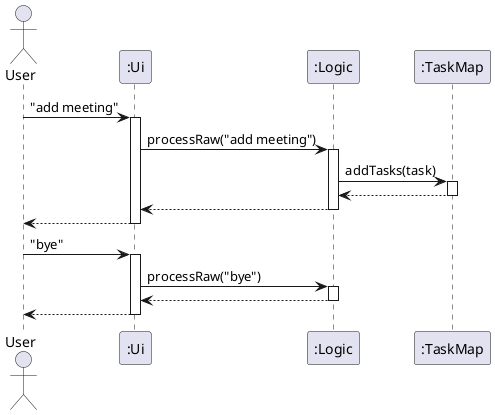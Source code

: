 @startuml

actor User
participant ":Ui" as Ui
participant ":Logic" as Logic
participant ":TaskMap" as TaskMap


User -> Ui: "add meeting"
activate Ui

Ui -> Logic: processRaw("add meeting")
activate Logic

Logic -> TaskMap: addTasks(task)
activate TaskMap

TaskMap --> Logic
deactivate TaskMap

Logic --> Ui
deactivate Logic

Ui --> User
deactivate Ui

User -> Ui: "bye"
activate Ui

Ui -> Logic: processRaw("bye")
activate Logic

Logic --> Ui
deactivate Logic

Ui --> User
deactivate Ui


@enduml